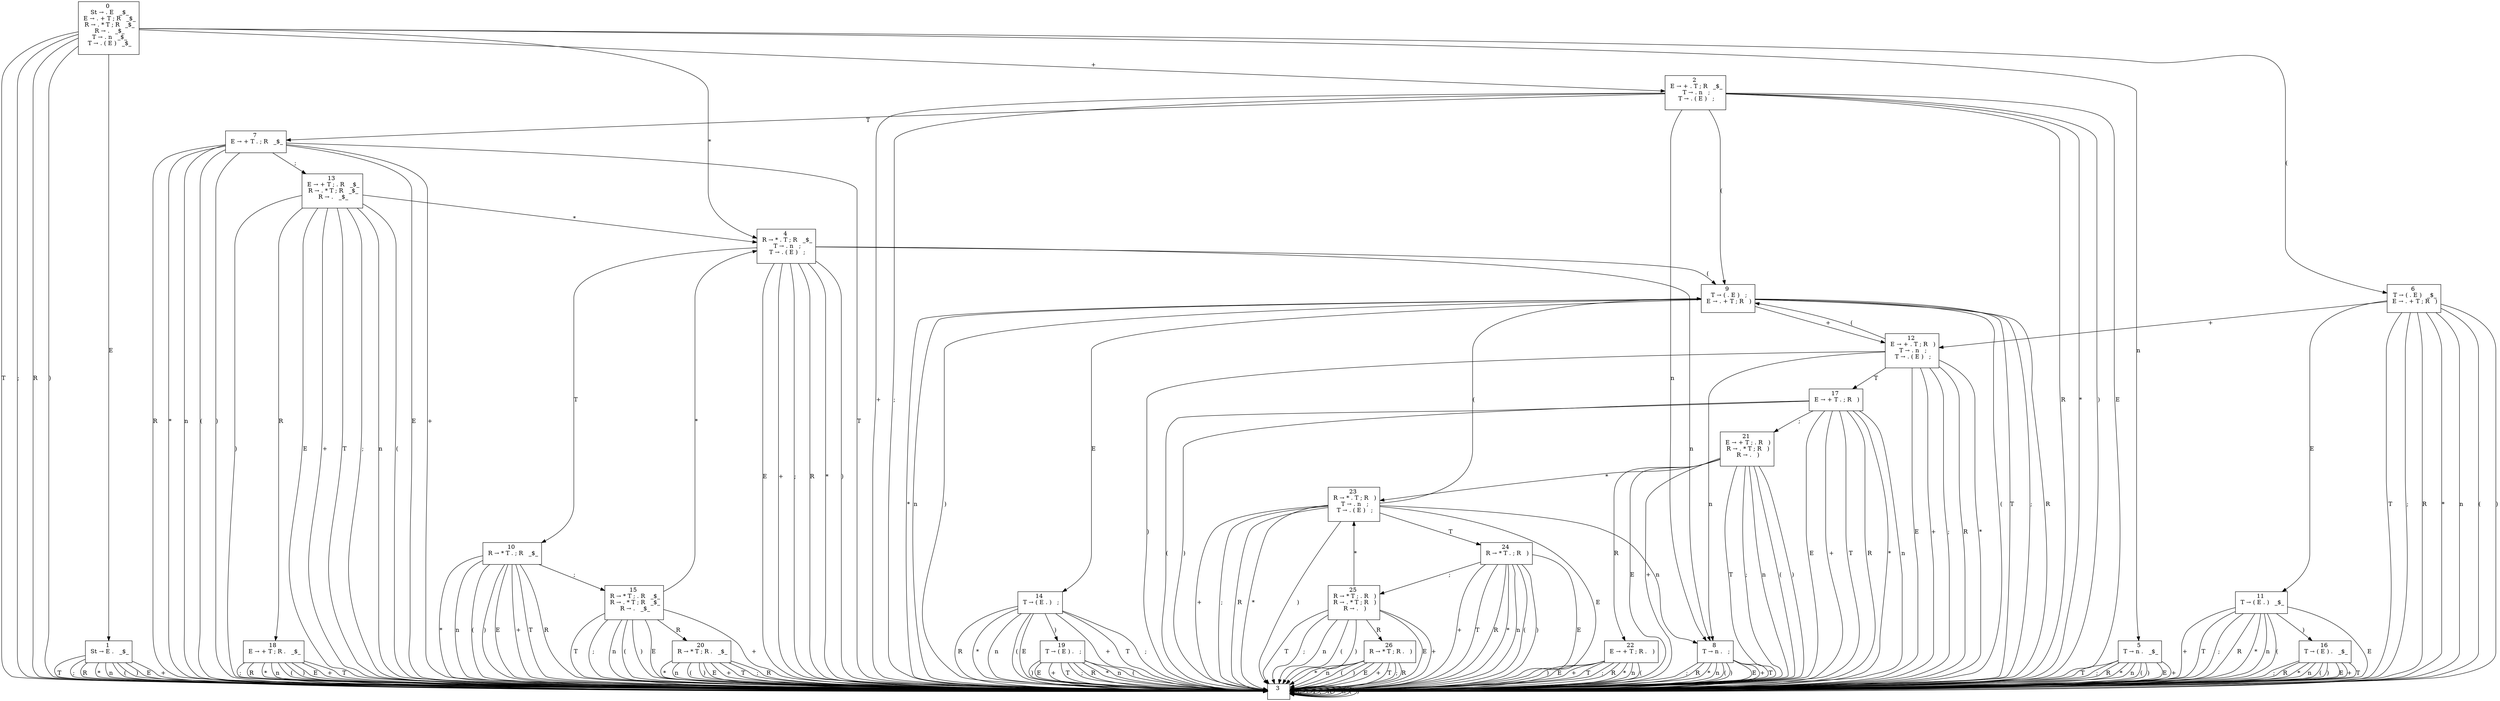 digraph G {
0 [minlen=10 dir=back shape=box label=<0 <BR></BR> 
St → . E   _$_<BR></BR> 
E → . + T ; R   _$_<BR></BR> 
R → . * T ; R   _$_<BR></BR> 
R → .   _$_<BR></BR> 
T → . n   _$_<BR></BR> 
T → . ( E )   _$_<BR></BR> 
>];
1 [minlen=10 dir=back shape=box label=<1 <BR></BR> 
St → E .   _$_<BR></BR> 
>];
2 [minlen=10 dir=back shape=box label=<2 <BR></BR> 
E → + . T ; R   _$_<BR></BR> 
T → . n   ;<BR></BR> 
T → . ( E )   ;<BR></BR> 
>];
3 [minlen=10 dir=back shape=box label=<3 <BR></BR> 
>];
4 [minlen=10 dir=back shape=box label=<4 <BR></BR> 
R → * . T ; R   _$_<BR></BR> 
T → . n   ;<BR></BR> 
T → . ( E )   ;<BR></BR> 
>];
5 [minlen=10 dir=back shape=box label=<5 <BR></BR> 
T → n .   _$_<BR></BR> 
>];
6 [minlen=10 dir=back shape=box label=<6 <BR></BR> 
T → ( . E )   _$_<BR></BR> 
E → . + T ; R   )<BR></BR> 
>];
7 [minlen=10 dir=back shape=box label=<7 <BR></BR> 
E → + T . ; R   _$_<BR></BR> 
>];
8 [minlen=10 dir=back shape=box label=<8 <BR></BR> 
T → n .   ;<BR></BR> 
>];
9 [minlen=10 dir=back shape=box label=<9 <BR></BR> 
T → ( . E )   ;<BR></BR> 
E → . + T ; R   )<BR></BR> 
>];
10 [minlen=10 dir=back shape=box label=<10 <BR></BR> 
R → * T . ; R   _$_<BR></BR> 
>];
11 [minlen=10 dir=back shape=box label=<11 <BR></BR> 
T → ( E . )   _$_<BR></BR> 
>];
12 [minlen=10 dir=back shape=box label=<12 <BR></BR> 
E → + . T ; R   )<BR></BR> 
T → . n   ;<BR></BR> 
T → . ( E )   ;<BR></BR> 
>];
13 [minlen=10 dir=back shape=box label=<13 <BR></BR> 
E → + T ; . R   _$_<BR></BR> 
R → . * T ; R   _$_<BR></BR> 
R → .   _$_<BR></BR> 
>];
14 [minlen=10 dir=back shape=box label=<14 <BR></BR> 
T → ( E . )   ;<BR></BR> 
>];
15 [minlen=10 dir=back shape=box label=<15 <BR></BR> 
R → * T ; . R   _$_<BR></BR> 
R → . * T ; R   _$_<BR></BR> 
R → .   _$_<BR></BR> 
>];
16 [minlen=10 dir=back shape=box label=<16 <BR></BR> 
T → ( E ) .   _$_<BR></BR> 
>];
17 [minlen=10 dir=back shape=box label=<17 <BR></BR> 
E → + T . ; R   )<BR></BR> 
>];
18 [minlen=10 dir=back shape=box label=<18 <BR></BR> 
E → + T ; R .   _$_<BR></BR> 
>];
19 [minlen=10 dir=back shape=box label=<19 <BR></BR> 
T → ( E ) .   ;<BR></BR> 
>];
20 [minlen=10 dir=back shape=box label=<20 <BR></BR> 
R → * T ; R .   _$_<BR></BR> 
>];
21 [minlen=10 dir=back shape=box label=<21 <BR></BR> 
E → + T ; . R   )<BR></BR> 
R → . * T ; R   )<BR></BR> 
R → .   )<BR></BR> 
>];
22 [minlen=10 dir=back shape=box label=<22 <BR></BR> 
E → + T ; R .   )<BR></BR> 
>];
23 [minlen=10 dir=back shape=box label=<23 <BR></BR> 
R → * . T ; R   )<BR></BR> 
T → . n   ;<BR></BR> 
T → . ( E )   ;<BR></BR> 
>];
24 [minlen=10 dir=back shape=box label=<24 <BR></BR> 
R → * T . ; R   )<BR></BR> 
>];
25 [minlen=10 dir=back shape=box label=<25 <BR></BR> 
R → * T ; . R   )<BR></BR> 
R → . * T ; R   )<BR></BR> 
R → .   )<BR></BR> 
>];
26 [minlen=10 dir=back shape=box label=<26 <BR></BR> 
R → * T ; R .   )<BR></BR> 
>];
0 -> 1 [label="E"];
0 -> 2 [label="+"];
0 -> 3 [label="T"];
0 -> 3 [label=";"];
0 -> 3 [label="R"];
0 -> 4 [label="*"];
0 -> 5 [label="n"];
0 -> 6 [label="("];
0 -> 3 [label=")"];
1 -> 3 [label="E"];
1 -> 3 [label="+"];
1 -> 3 [label="T"];
1 -> 3 [label=";"];
1 -> 3 [label="R"];
1 -> 3 [label="*"];
1 -> 3 [label="n"];
1 -> 3 [label="("];
1 -> 3 [label=")"];
2 -> 3 [label="E"];
2 -> 3 [label="+"];
2 -> 7 [label="T"];
2 -> 3 [label=";"];
2 -> 3 [label="R"];
2 -> 3 [label="*"];
2 -> 8 [label="n"];
2 -> 9 [label="("];
2 -> 3 [label=")"];
3 -> 3 [label="E"];
3 -> 3 [label="+"];
3 -> 3 [label="T"];
3 -> 3 [label=";"];
3 -> 3 [label="R"];
3 -> 3 [label="*"];
3 -> 3 [label="n"];
3 -> 3 [label="("];
3 -> 3 [label=")"];
4 -> 3 [label="E"];
4 -> 3 [label="+"];
4 -> 10 [label="T"];
4 -> 3 [label=";"];
4 -> 3 [label="R"];
4 -> 3 [label="*"];
4 -> 8 [label="n"];
4 -> 9 [label="("];
4 -> 3 [label=")"];
5 -> 3 [label="E"];
5 -> 3 [label="+"];
5 -> 3 [label="T"];
5 -> 3 [label=";"];
5 -> 3 [label="R"];
5 -> 3 [label="*"];
5 -> 3 [label="n"];
5 -> 3 [label="("];
5 -> 3 [label=")"];
6 -> 11 [label="E"];
6 -> 12 [label="+"];
6 -> 3 [label="T"];
6 -> 3 [label=";"];
6 -> 3 [label="R"];
6 -> 3 [label="*"];
6 -> 3 [label="n"];
6 -> 3 [label="("];
6 -> 3 [label=")"];
7 -> 3 [label="E"];
7 -> 3 [label="+"];
7 -> 3 [label="T"];
7 -> 13 [label=";"];
7 -> 3 [label="R"];
7 -> 3 [label="*"];
7 -> 3 [label="n"];
7 -> 3 [label="("];
7 -> 3 [label=")"];
8 -> 3 [label="E"];
8 -> 3 [label="+"];
8 -> 3 [label="T"];
8 -> 3 [label=";"];
8 -> 3 [label="R"];
8 -> 3 [label="*"];
8 -> 3 [label="n"];
8 -> 3 [label="("];
8 -> 3 [label=")"];
9 -> 14 [label="E"];
9 -> 12 [label="+"];
9 -> 3 [label="T"];
9 -> 3 [label=";"];
9 -> 3 [label="R"];
9 -> 3 [label="*"];
9 -> 3 [label="n"];
9 -> 3 [label="("];
9 -> 3 [label=")"];
10 -> 3 [label="E"];
10 -> 3 [label="+"];
10 -> 3 [label="T"];
10 -> 15 [label=";"];
10 -> 3 [label="R"];
10 -> 3 [label="*"];
10 -> 3 [label="n"];
10 -> 3 [label="("];
10 -> 3 [label=")"];
11 -> 3 [label="E"];
11 -> 3 [label="+"];
11 -> 3 [label="T"];
11 -> 3 [label=";"];
11 -> 3 [label="R"];
11 -> 3 [label="*"];
11 -> 3 [label="n"];
11 -> 3 [label="("];
11 -> 16 [label=")"];
12 -> 3 [label="E"];
12 -> 3 [label="+"];
12 -> 17 [label="T"];
12 -> 3 [label=";"];
12 -> 3 [label="R"];
12 -> 3 [label="*"];
12 -> 8 [label="n"];
12 -> 9 [label="("];
12 -> 3 [label=")"];
13 -> 3 [label="E"];
13 -> 3 [label="+"];
13 -> 3 [label="T"];
13 -> 3 [label=";"];
13 -> 18 [label="R"];
13 -> 4 [label="*"];
13 -> 3 [label="n"];
13 -> 3 [label="("];
13 -> 3 [label=")"];
14 -> 3 [label="E"];
14 -> 3 [label="+"];
14 -> 3 [label="T"];
14 -> 3 [label=";"];
14 -> 3 [label="R"];
14 -> 3 [label="*"];
14 -> 3 [label="n"];
14 -> 3 [label="("];
14 -> 19 [label=")"];
15 -> 3 [label="E"];
15 -> 3 [label="+"];
15 -> 3 [label="T"];
15 -> 3 [label=";"];
15 -> 20 [label="R"];
15 -> 4 [label="*"];
15 -> 3 [label="n"];
15 -> 3 [label="("];
15 -> 3 [label=")"];
16 -> 3 [label="E"];
16 -> 3 [label="+"];
16 -> 3 [label="T"];
16 -> 3 [label=";"];
16 -> 3 [label="R"];
16 -> 3 [label="*"];
16 -> 3 [label="n"];
16 -> 3 [label="("];
16 -> 3 [label=")"];
17 -> 3 [label="E"];
17 -> 3 [label="+"];
17 -> 3 [label="T"];
17 -> 21 [label=";"];
17 -> 3 [label="R"];
17 -> 3 [label="*"];
17 -> 3 [label="n"];
17 -> 3 [label="("];
17 -> 3 [label=")"];
18 -> 3 [label="E"];
18 -> 3 [label="+"];
18 -> 3 [label="T"];
18 -> 3 [label=";"];
18 -> 3 [label="R"];
18 -> 3 [label="*"];
18 -> 3 [label="n"];
18 -> 3 [label="("];
18 -> 3 [label=")"];
19 -> 3 [label="E"];
19 -> 3 [label="+"];
19 -> 3 [label="T"];
19 -> 3 [label=";"];
19 -> 3 [label="R"];
19 -> 3 [label="*"];
19 -> 3 [label="n"];
19 -> 3 [label="("];
19 -> 3 [label=")"];
20 -> 3 [label="E"];
20 -> 3 [label="+"];
20 -> 3 [label="T"];
20 -> 3 [label=";"];
20 -> 3 [label="R"];
20 -> 3 [label="*"];
20 -> 3 [label="n"];
20 -> 3 [label="("];
20 -> 3 [label=")"];
21 -> 3 [label="E"];
21 -> 3 [label="+"];
21 -> 3 [label="T"];
21 -> 3 [label=";"];
21 -> 22 [label="R"];
21 -> 23 [label="*"];
21 -> 3 [label="n"];
21 -> 3 [label="("];
21 -> 3 [label=")"];
22 -> 3 [label="E"];
22 -> 3 [label="+"];
22 -> 3 [label="T"];
22 -> 3 [label=";"];
22 -> 3 [label="R"];
22 -> 3 [label="*"];
22 -> 3 [label="n"];
22 -> 3 [label="("];
22 -> 3 [label=")"];
23 -> 3 [label="E"];
23 -> 3 [label="+"];
23 -> 24 [label="T"];
23 -> 3 [label=";"];
23 -> 3 [label="R"];
23 -> 3 [label="*"];
23 -> 8 [label="n"];
23 -> 9 [label="("];
23 -> 3 [label=")"];
24 -> 3 [label="E"];
24 -> 3 [label="+"];
24 -> 3 [label="T"];
24 -> 25 [label=";"];
24 -> 3 [label="R"];
24 -> 3 [label="*"];
24 -> 3 [label="n"];
24 -> 3 [label="("];
24 -> 3 [label=")"];
25 -> 3 [label="E"];
25 -> 3 [label="+"];
25 -> 3 [label="T"];
25 -> 3 [label=";"];
25 -> 26 [label="R"];
25 -> 23 [label="*"];
25 -> 3 [label="n"];
25 -> 3 [label="("];
25 -> 3 [label=")"];
26 -> 3 [label="E"];
26 -> 3 [label="+"];
26 -> 3 [label="T"];
26 -> 3 [label=";"];
26 -> 3 [label="R"];
26 -> 3 [label="*"];
26 -> 3 [label="n"];
26 -> 3 [label="("];
26 -> 3 [label=")"];
}
